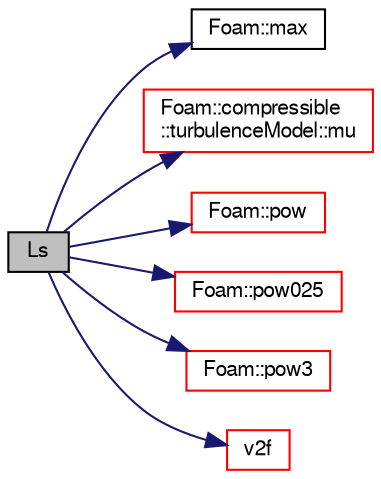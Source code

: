 digraph "Ls"
{
  bgcolor="transparent";
  edge [fontname="FreeSans",fontsize="10",labelfontname="FreeSans",labelfontsize="10"];
  node [fontname="FreeSans",fontsize="10",shape=record];
  rankdir="LR";
  Node366 [label="Ls",height=0.2,width=0.4,color="black", fillcolor="grey75", style="filled", fontcolor="black"];
  Node366 -> Node367 [color="midnightblue",fontsize="10",style="solid",fontname="FreeSans"];
  Node367 [label="Foam::max",height=0.2,width=0.4,color="black",URL="$a21124.html#ac993e906cf2774ae77e666bc24e81733"];
  Node366 -> Node368 [color="midnightblue",fontsize="10",style="solid",fontname="FreeSans"];
  Node368 [label="Foam::compressible\l::turbulenceModel::mu",height=0.2,width=0.4,color="red",URL="$a30818.html#a54025d7e9635694b562bfb981e31e6da",tooltip="Return the laminar viscosity. "];
  Node366 -> Node370 [color="midnightblue",fontsize="10",style="solid",fontname="FreeSans"];
  Node370 [label="Foam::pow",height=0.2,width=0.4,color="red",URL="$a21124.html#a7500c8e9d27a442adc75e287de074c7c"];
  Node366 -> Node374 [color="midnightblue",fontsize="10",style="solid",fontname="FreeSans"];
  Node374 [label="Foam::pow025",height=0.2,width=0.4,color="red",URL="$a21124.html#af8d7dc24dfce32ee37c1210e616966e1"];
  Node366 -> Node375 [color="midnightblue",fontsize="10",style="solid",fontname="FreeSans"];
  Node375 [label="Foam::pow3",height=0.2,width=0.4,color="red",URL="$a21124.html#a2e8f5d970ee4fb466536c3c46bae91fe"];
  Node366 -> Node376 [color="midnightblue",fontsize="10",style="solid",fontname="FreeSans"];
  Node376 [label="v2f",height=0.2,width=0.4,color="red",URL="$a30774.html#aceaa5b9f4b1ddb9796392127fa056d59",tooltip="Construct from components. "];
}
